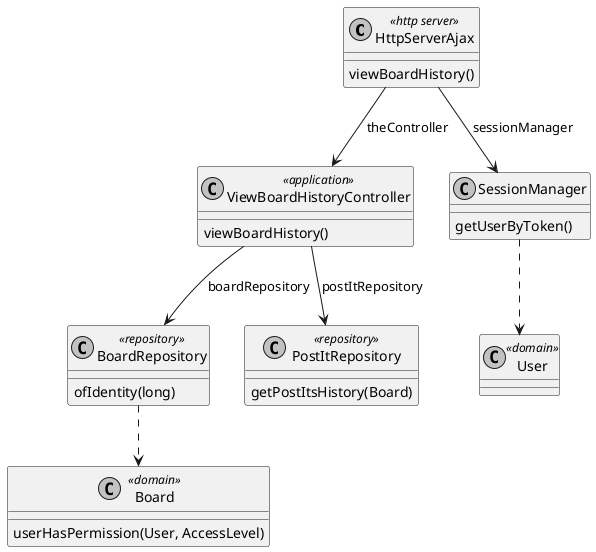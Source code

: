 @startuml

skinparam monochrome true
skinparam packageStyle rect
skinparam defaultFontName FG Virgil
skinparam shadowing false

class HttpServerAjax <<http server>>
class ViewBoardHistoryController <<application>>
class SessionManager
class BoardRepository <<repository>>
class PostItRepository <<repository>>
class Board <<domain>>
class User <<domain>>

HttpServerAjax --> ViewBoardHistoryController : theController
HttpServerAjax --> SessionManager : sessionManager
SessionManager ..> User
ViewBoardHistoryController --> BoardRepository : boardRepository
ViewBoardHistoryController --> PostItRepository : postItRepository
BoardRepository ..> Board

HttpServerAjax : viewBoardHistory()
SessionManager : getUserByToken()
ViewBoardHistoryController : viewBoardHistory()
Board : userHasPermission(User, AccessLevel)
PostItRepository : getPostItsHistory(Board)
BoardRepository : ofIdentity(long)

@enduml